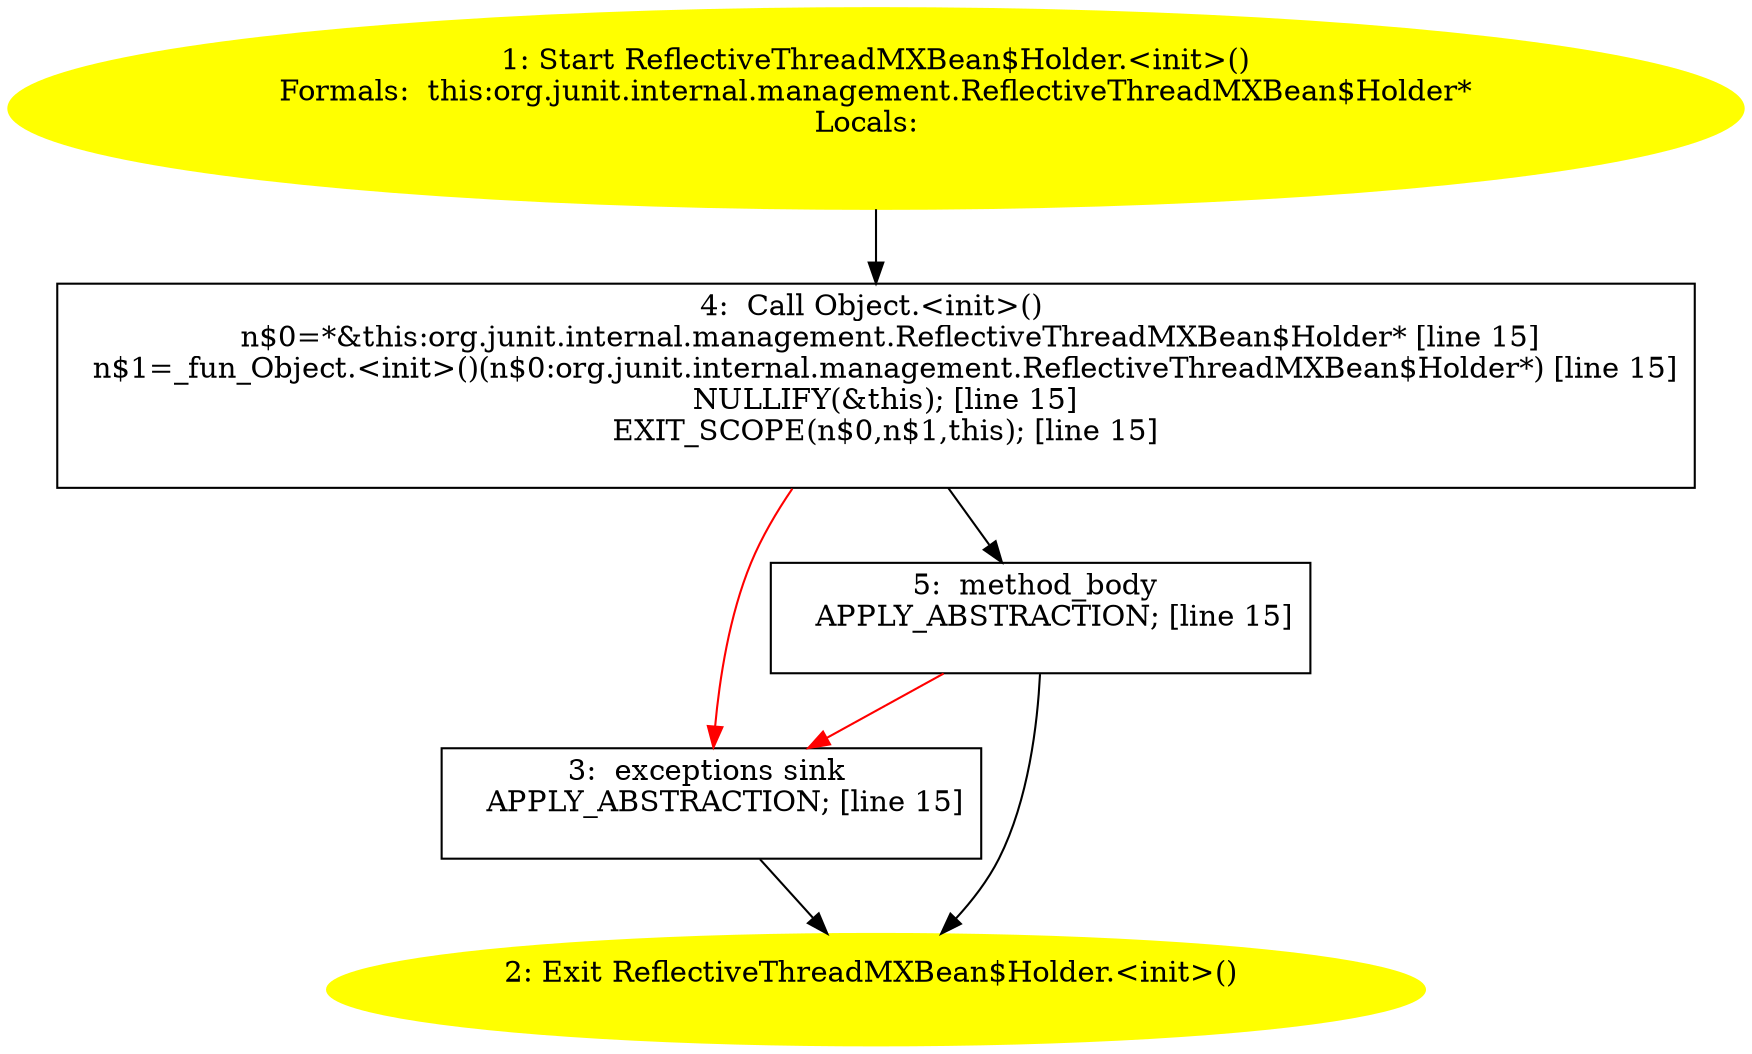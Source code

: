 /* @generated */
digraph cfg {
"org.junit.internal.management.ReflectiveThreadMXBean$Holder.<init>().50fe0dfcec317d408e8186254b57209b_1" [label="1: Start ReflectiveThreadMXBean$Holder.<init>()\nFormals:  this:org.junit.internal.management.ReflectiveThreadMXBean$Holder*\nLocals:  \n  " color=yellow style=filled]
	

	 "org.junit.internal.management.ReflectiveThreadMXBean$Holder.<init>().50fe0dfcec317d408e8186254b57209b_1" -> "org.junit.internal.management.ReflectiveThreadMXBean$Holder.<init>().50fe0dfcec317d408e8186254b57209b_4" ;
"org.junit.internal.management.ReflectiveThreadMXBean$Holder.<init>().50fe0dfcec317d408e8186254b57209b_2" [label="2: Exit ReflectiveThreadMXBean$Holder.<init>() \n  " color=yellow style=filled]
	

"org.junit.internal.management.ReflectiveThreadMXBean$Holder.<init>().50fe0dfcec317d408e8186254b57209b_3" [label="3:  exceptions sink \n   APPLY_ABSTRACTION; [line 15]\n " shape="box"]
	

	 "org.junit.internal.management.ReflectiveThreadMXBean$Holder.<init>().50fe0dfcec317d408e8186254b57209b_3" -> "org.junit.internal.management.ReflectiveThreadMXBean$Holder.<init>().50fe0dfcec317d408e8186254b57209b_2" ;
"org.junit.internal.management.ReflectiveThreadMXBean$Holder.<init>().50fe0dfcec317d408e8186254b57209b_4" [label="4:  Call Object.<init>() \n   n$0=*&this:org.junit.internal.management.ReflectiveThreadMXBean$Holder* [line 15]\n  n$1=_fun_Object.<init>()(n$0:org.junit.internal.management.ReflectiveThreadMXBean$Holder*) [line 15]\n  NULLIFY(&this); [line 15]\n  EXIT_SCOPE(n$0,n$1,this); [line 15]\n " shape="box"]
	

	 "org.junit.internal.management.ReflectiveThreadMXBean$Holder.<init>().50fe0dfcec317d408e8186254b57209b_4" -> "org.junit.internal.management.ReflectiveThreadMXBean$Holder.<init>().50fe0dfcec317d408e8186254b57209b_5" ;
	 "org.junit.internal.management.ReflectiveThreadMXBean$Holder.<init>().50fe0dfcec317d408e8186254b57209b_4" -> "org.junit.internal.management.ReflectiveThreadMXBean$Holder.<init>().50fe0dfcec317d408e8186254b57209b_3" [color="red" ];
"org.junit.internal.management.ReflectiveThreadMXBean$Holder.<init>().50fe0dfcec317d408e8186254b57209b_5" [label="5:  method_body \n   APPLY_ABSTRACTION; [line 15]\n " shape="box"]
	

	 "org.junit.internal.management.ReflectiveThreadMXBean$Holder.<init>().50fe0dfcec317d408e8186254b57209b_5" -> "org.junit.internal.management.ReflectiveThreadMXBean$Holder.<init>().50fe0dfcec317d408e8186254b57209b_2" ;
	 "org.junit.internal.management.ReflectiveThreadMXBean$Holder.<init>().50fe0dfcec317d408e8186254b57209b_5" -> "org.junit.internal.management.ReflectiveThreadMXBean$Holder.<init>().50fe0dfcec317d408e8186254b57209b_3" [color="red" ];
}
